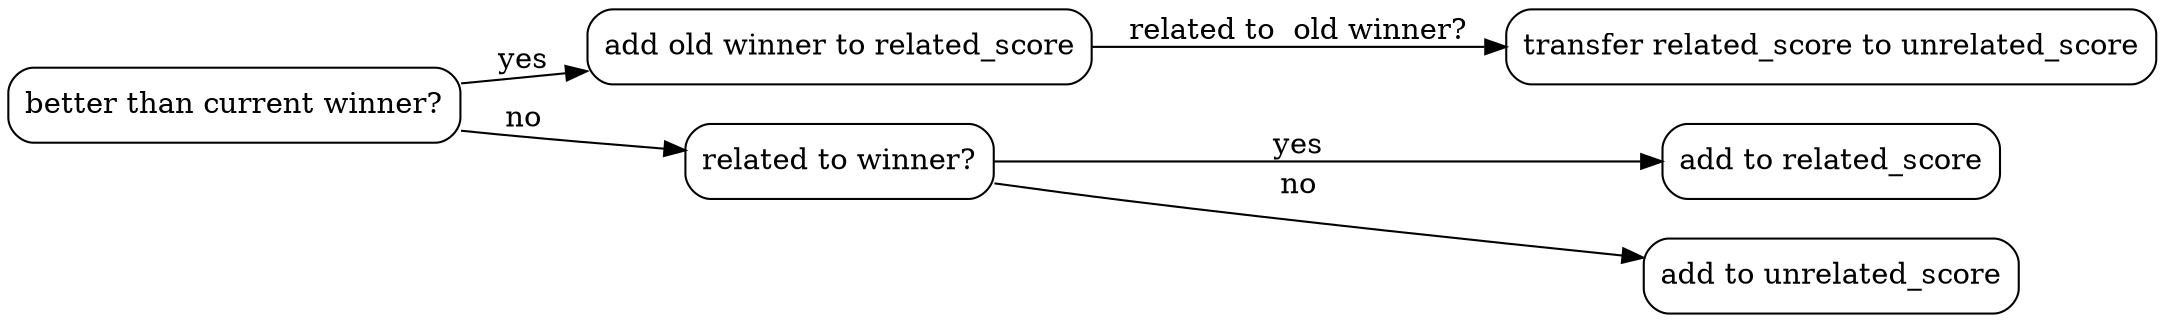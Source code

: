 digraph g {
	node [shape=Mrecord]
	rankdir=LR
	
	1 [label="better than current winner?"]
	2 [label="add old winner to related_score"]
	3 [label="related to winner?"]
	1->2 [label="yes"]
	1->3 [label="no"]
	5 [label="transfer related_score to unrelated_score"]
	2->5[label="related to  old winner?"]
	6 [label="add to related_score"]
	7 [label="add to unrelated_score"]
	3->6 [label="yes"]
	3->7[label="no"]
}
